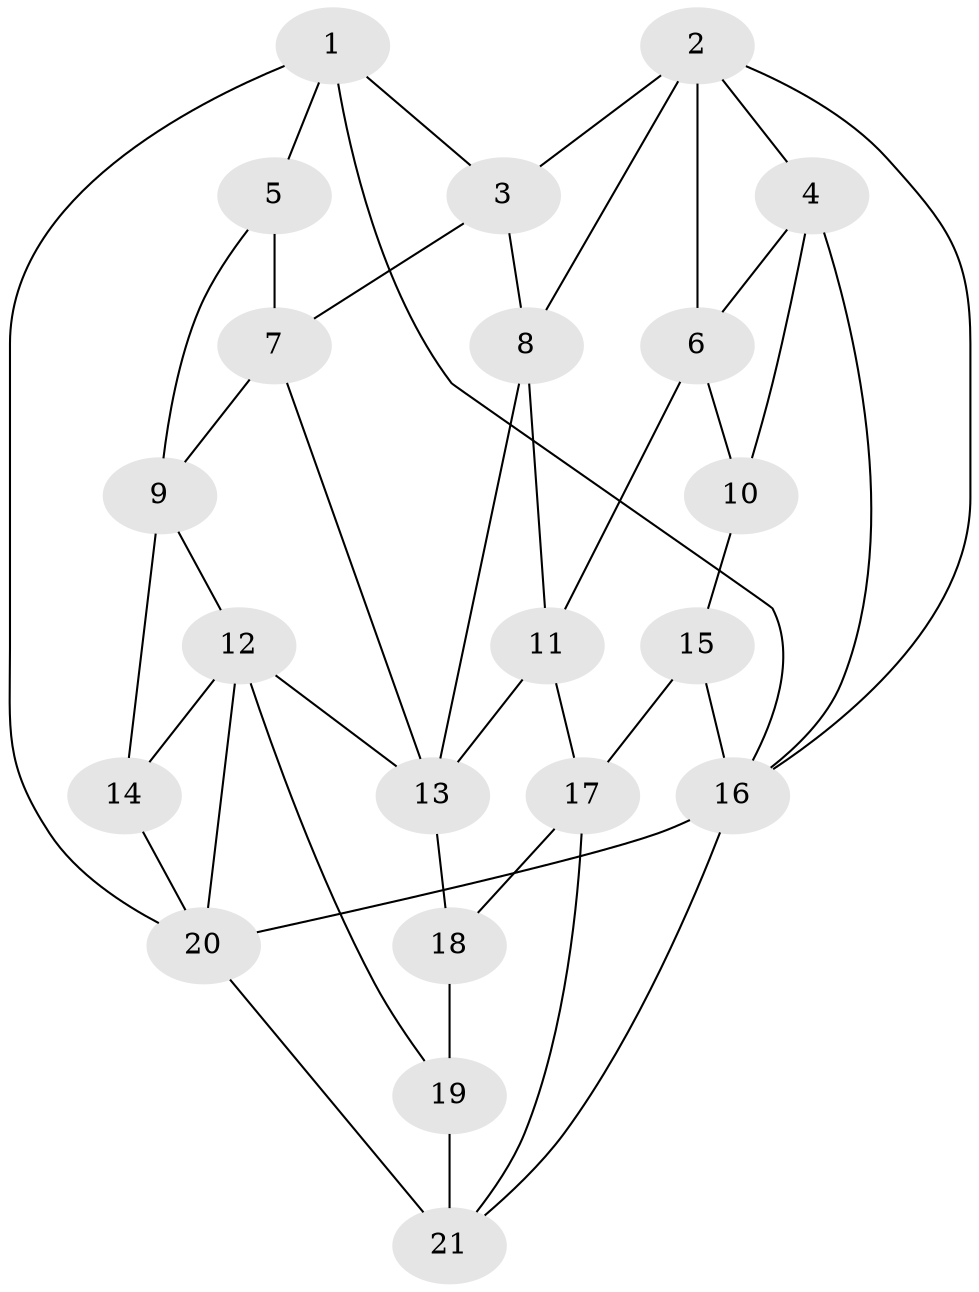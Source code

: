 // original degree distribution, {3: 0.04411764705882353, 6: 0.23529411764705882, 5: 0.4852941176470588, 4: 0.23529411764705882}
// Generated by graph-tools (version 1.1) at 2025/38/03/04/25 23:38:27]
// undirected, 21 vertices, 42 edges
graph export_dot {
  node [color=gray90,style=filled];
  1;
  2;
  3;
  4;
  5;
  6;
  7;
  8;
  9;
  10;
  11;
  12;
  13;
  14;
  15;
  16;
  17;
  18;
  19;
  20;
  21;
  1 -- 3 [weight=1.0];
  1 -- 5 [weight=1.0];
  1 -- 16 [weight=1.0];
  1 -- 20 [weight=1.0];
  2 -- 3 [weight=1.0];
  2 -- 4 [weight=1.0];
  2 -- 6 [weight=1.0];
  2 -- 8 [weight=1.0];
  2 -- 16 [weight=1.0];
  3 -- 7 [weight=1.0];
  3 -- 8 [weight=1.0];
  4 -- 6 [weight=1.0];
  4 -- 10 [weight=1.0];
  4 -- 16 [weight=1.0];
  5 -- 7 [weight=1.0];
  5 -- 9 [weight=1.0];
  6 -- 10 [weight=1.0];
  6 -- 11 [weight=1.0];
  7 -- 9 [weight=1.0];
  7 -- 13 [weight=1.0];
  8 -- 11 [weight=1.0];
  8 -- 13 [weight=1.0];
  9 -- 12 [weight=1.0];
  9 -- 14 [weight=2.0];
  10 -- 15 [weight=2.0];
  11 -- 13 [weight=1.0];
  11 -- 17 [weight=1.0];
  12 -- 13 [weight=1.0];
  12 -- 14 [weight=1.0];
  12 -- 19 [weight=1.0];
  12 -- 20 [weight=1.0];
  13 -- 18 [weight=1.0];
  14 -- 20 [weight=1.0];
  15 -- 16 [weight=2.0];
  15 -- 17 [weight=2.0];
  16 -- 20 [weight=1.0];
  16 -- 21 [weight=1.0];
  17 -- 18 [weight=1.0];
  17 -- 21 [weight=1.0];
  18 -- 19 [weight=2.0];
  19 -- 21 [weight=2.0];
  20 -- 21 [weight=1.0];
}
